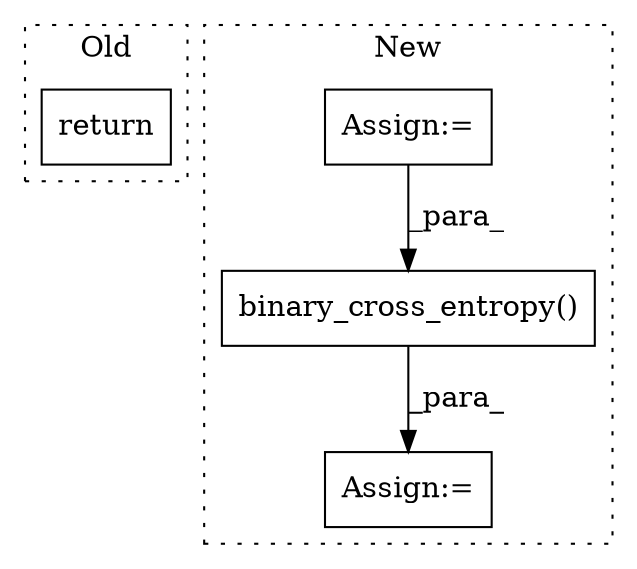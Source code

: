 digraph G {
subgraph cluster0 {
1 [label="return" a="93" s="8202" l="7" shape="box"];
label = "Old";
style="dotted";
}
subgraph cluster1 {
2 [label="binary_cross_entropy()" a="75" s="6019,6087" l="23,22" shape="box"];
3 [label="Assign:=" a="68" s="6016" l="3" shape="box"];
4 [label="Assign:=" a="68" s="5745" l="3" shape="box"];
label = "New";
style="dotted";
}
2 -> 3 [label="_para_"];
4 -> 2 [label="_para_"];
}